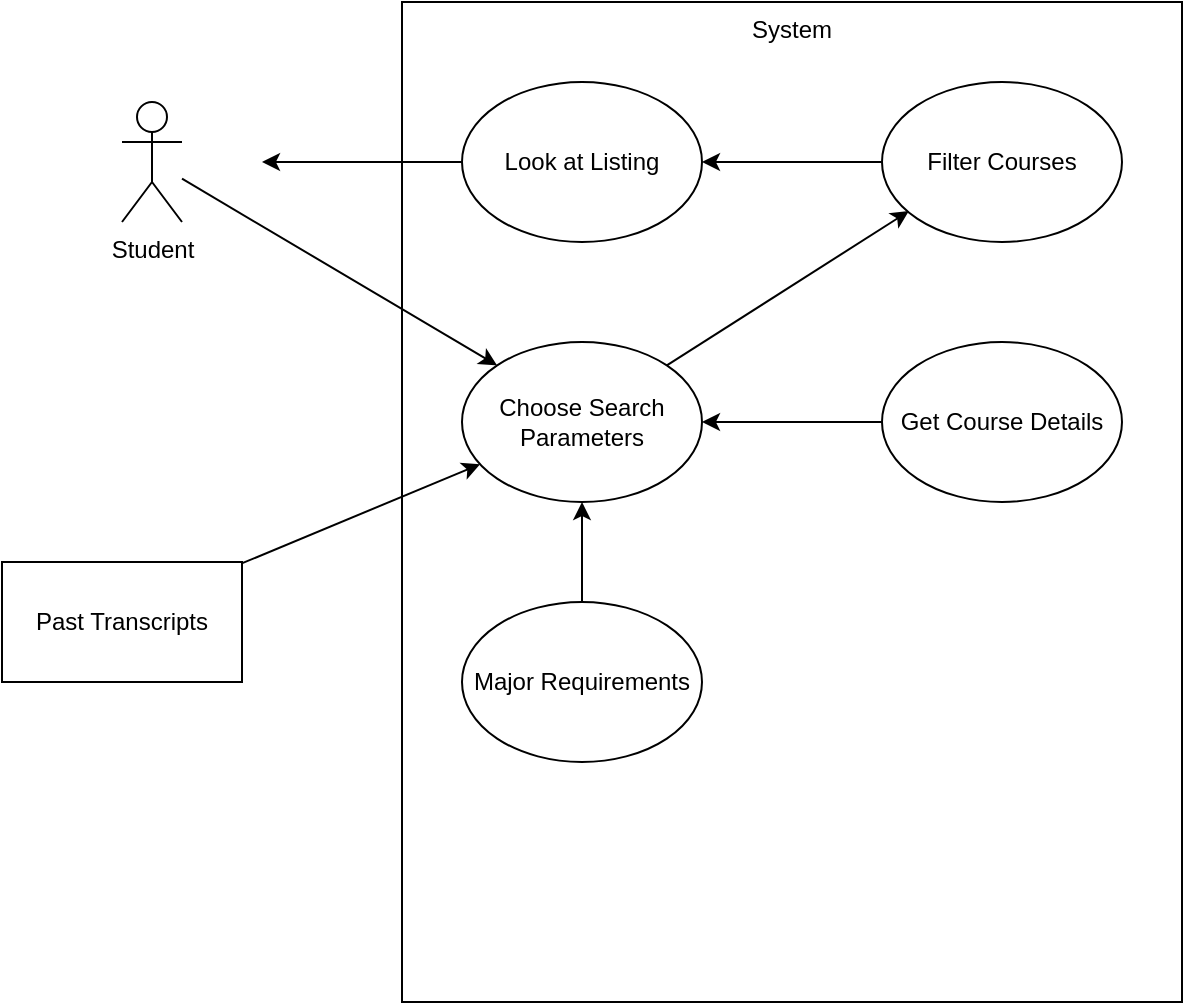 <mxfile version="20.3.2" type="device"><diagram id="e0d_j9xV1Wtb0jt_I9xe" name="Page-1"><mxGraphModel dx="1422" dy="772" grid="1" gridSize="10" guides="1" tooltips="1" connect="1" arrows="1" fold="1" page="1" pageScale="1" pageWidth="850" pageHeight="1100" math="0" shadow="0"><root><mxCell id="0"/><mxCell id="1" parent="0"/><mxCell id="CPU3Kp4t3QiyIOedeley-1" value="System" style="rounded=0;whiteSpace=wrap;html=1;align=center;verticalAlign=top;" parent="1" vertex="1"><mxGeometry x="240" y="120" width="390" height="500" as="geometry"/></mxCell><mxCell id="CPU3Kp4t3QiyIOedeley-2" value="Student" style="shape=umlActor;verticalLabelPosition=bottom;verticalAlign=top;html=1;outlineConnect=0;" parent="1" vertex="1"><mxGeometry x="100" y="170" width="30" height="60" as="geometry"/></mxCell><mxCell id="CPU3Kp4t3QiyIOedeley-4" value="Look at Listing" style="ellipse;whiteSpace=wrap;html=1;" parent="1" vertex="1"><mxGeometry x="270" y="160" width="120" height="80" as="geometry"/></mxCell><mxCell id="CPU3Kp4t3QiyIOedeley-13" value="Filter Courses" style="ellipse;whiteSpace=wrap;html=1;" parent="1" vertex="1"><mxGeometry x="480" y="160" width="120" height="80" as="geometry"/></mxCell><mxCell id="CPU3Kp4t3QiyIOedeley-14" value="Choose Search Parameters" style="ellipse;whiteSpace=wrap;html=1;" parent="1" vertex="1"><mxGeometry x="270" y="290" width="120" height="80" as="geometry"/></mxCell><mxCell id="CPU3Kp4t3QiyIOedeley-15" value="Get Course Details" style="ellipse;whiteSpace=wrap;html=1;" parent="1" vertex="1"><mxGeometry x="480" y="290" width="120" height="80" as="geometry"/></mxCell><mxCell id="-3kxYCxFQQuna4EFXkvv-1" value="" style="endArrow=classic;html=1;rounded=0;exitX=0;exitY=0.5;exitDx=0;exitDy=0;entryX=1;entryY=0.5;entryDx=0;entryDy=0;" parent="1" source="CPU3Kp4t3QiyIOedeley-15" target="CPU3Kp4t3QiyIOedeley-14" edge="1"><mxGeometry x="-0.001" width="50" height="50" relative="1" as="geometry"><mxPoint x="140" y="424.93" as="sourcePoint"/><mxPoint x="307.574" y="368.284" as="targetPoint"/><mxPoint as="offset"/></mxGeometry></mxCell><mxCell id="Y7IgrAiMbNE0BEHBueK_-2" value="" style="endArrow=classic;html=1;rounded=0;exitX=1;exitY=0;exitDx=0;exitDy=0;entryX=0.112;entryY=0.807;entryDx=0;entryDy=0;entryPerimeter=0;" parent="1" source="CPU3Kp4t3QiyIOedeley-14" target="CPU3Kp4t3QiyIOedeley-13" edge="1"><mxGeometry width="50" height="50" relative="1" as="geometry"><mxPoint x="400" y="410" as="sourcePoint"/><mxPoint x="440" y="210" as="targetPoint"/></mxGeometry></mxCell><mxCell id="Y7IgrAiMbNE0BEHBueK_-3" value="" style="endArrow=classic;html=1;rounded=0;exitX=1;exitY=0;exitDx=0;exitDy=0;" parent="1" target="CPU3Kp4t3QiyIOedeley-14" edge="1"><mxGeometry x="0.068" y="-2" width="50" height="50" relative="1" as="geometry"><mxPoint x="157.426" y="401.716" as="sourcePoint"/><mxPoint x="450" y="360" as="targetPoint"/><mxPoint as="offset"/></mxGeometry></mxCell><mxCell id="Y7IgrAiMbNE0BEHBueK_-4" value="" style="endArrow=classic;html=1;rounded=0;entryX=0;entryY=0;entryDx=0;entryDy=0;" parent="1" target="CPU3Kp4t3QiyIOedeley-14" edge="1"><mxGeometry width="50" height="50" relative="1" as="geometry"><mxPoint x="130" y="208.357" as="sourcePoint"/><mxPoint x="297.574" y="301.716" as="targetPoint"/></mxGeometry></mxCell><mxCell id="Y7IgrAiMbNE0BEHBueK_-5" value="" style="endArrow=classic;html=1;rounded=0;exitX=0;exitY=0.5;exitDx=0;exitDy=0;" parent="1" source="CPU3Kp4t3QiyIOedeley-4" edge="1"><mxGeometry width="50" height="50" relative="1" as="geometry"><mxPoint x="400" y="410" as="sourcePoint"/><mxPoint x="170" y="200" as="targetPoint"/></mxGeometry></mxCell><mxCell id="Y7IgrAiMbNE0BEHBueK_-6" value="" style="endArrow=classic;html=1;rounded=0;exitX=0.615;exitY=0.16;exitDx=0;exitDy=0;exitPerimeter=0;entryX=1;entryY=0.5;entryDx=0;entryDy=0;" parent="1" target="CPU3Kp4t3QiyIOedeley-4" edge="1"><mxGeometry width="50" height="50" relative="1" as="geometry"><mxPoint x="479.85" y="200" as="sourcePoint"/><mxPoint x="400" y="200" as="targetPoint"/><Array as="points"><mxPoint x="440" y="200"/></Array></mxGeometry></mxCell><mxCell id="Y7IgrAiMbNE0BEHBueK_-10" value="Major Requirements" style="ellipse;whiteSpace=wrap;html=1;" parent="1" vertex="1"><mxGeometry x="270" y="420" width="120" height="80" as="geometry"/></mxCell><mxCell id="Y7IgrAiMbNE0BEHBueK_-12" value="" style="endArrow=classic;html=1;rounded=0;exitX=0.5;exitY=0;exitDx=0;exitDy=0;entryX=0.5;entryY=1;entryDx=0;entryDy=0;" parent="1" source="Y7IgrAiMbNE0BEHBueK_-10" target="CPU3Kp4t3QiyIOedeley-14" edge="1"><mxGeometry width="50" height="50" relative="1" as="geometry"><mxPoint x="400" y="410" as="sourcePoint"/><mxPoint x="450" y="360" as="targetPoint"/></mxGeometry></mxCell><mxCell id="1ZuMFoOjIFwJYCTfl3vO-1" value="Past Transcripts" style="rounded=0;whiteSpace=wrap;html=1;" vertex="1" parent="1"><mxGeometry x="40" y="400" width="120" height="60" as="geometry"/></mxCell></root></mxGraphModel></diagram></mxfile>